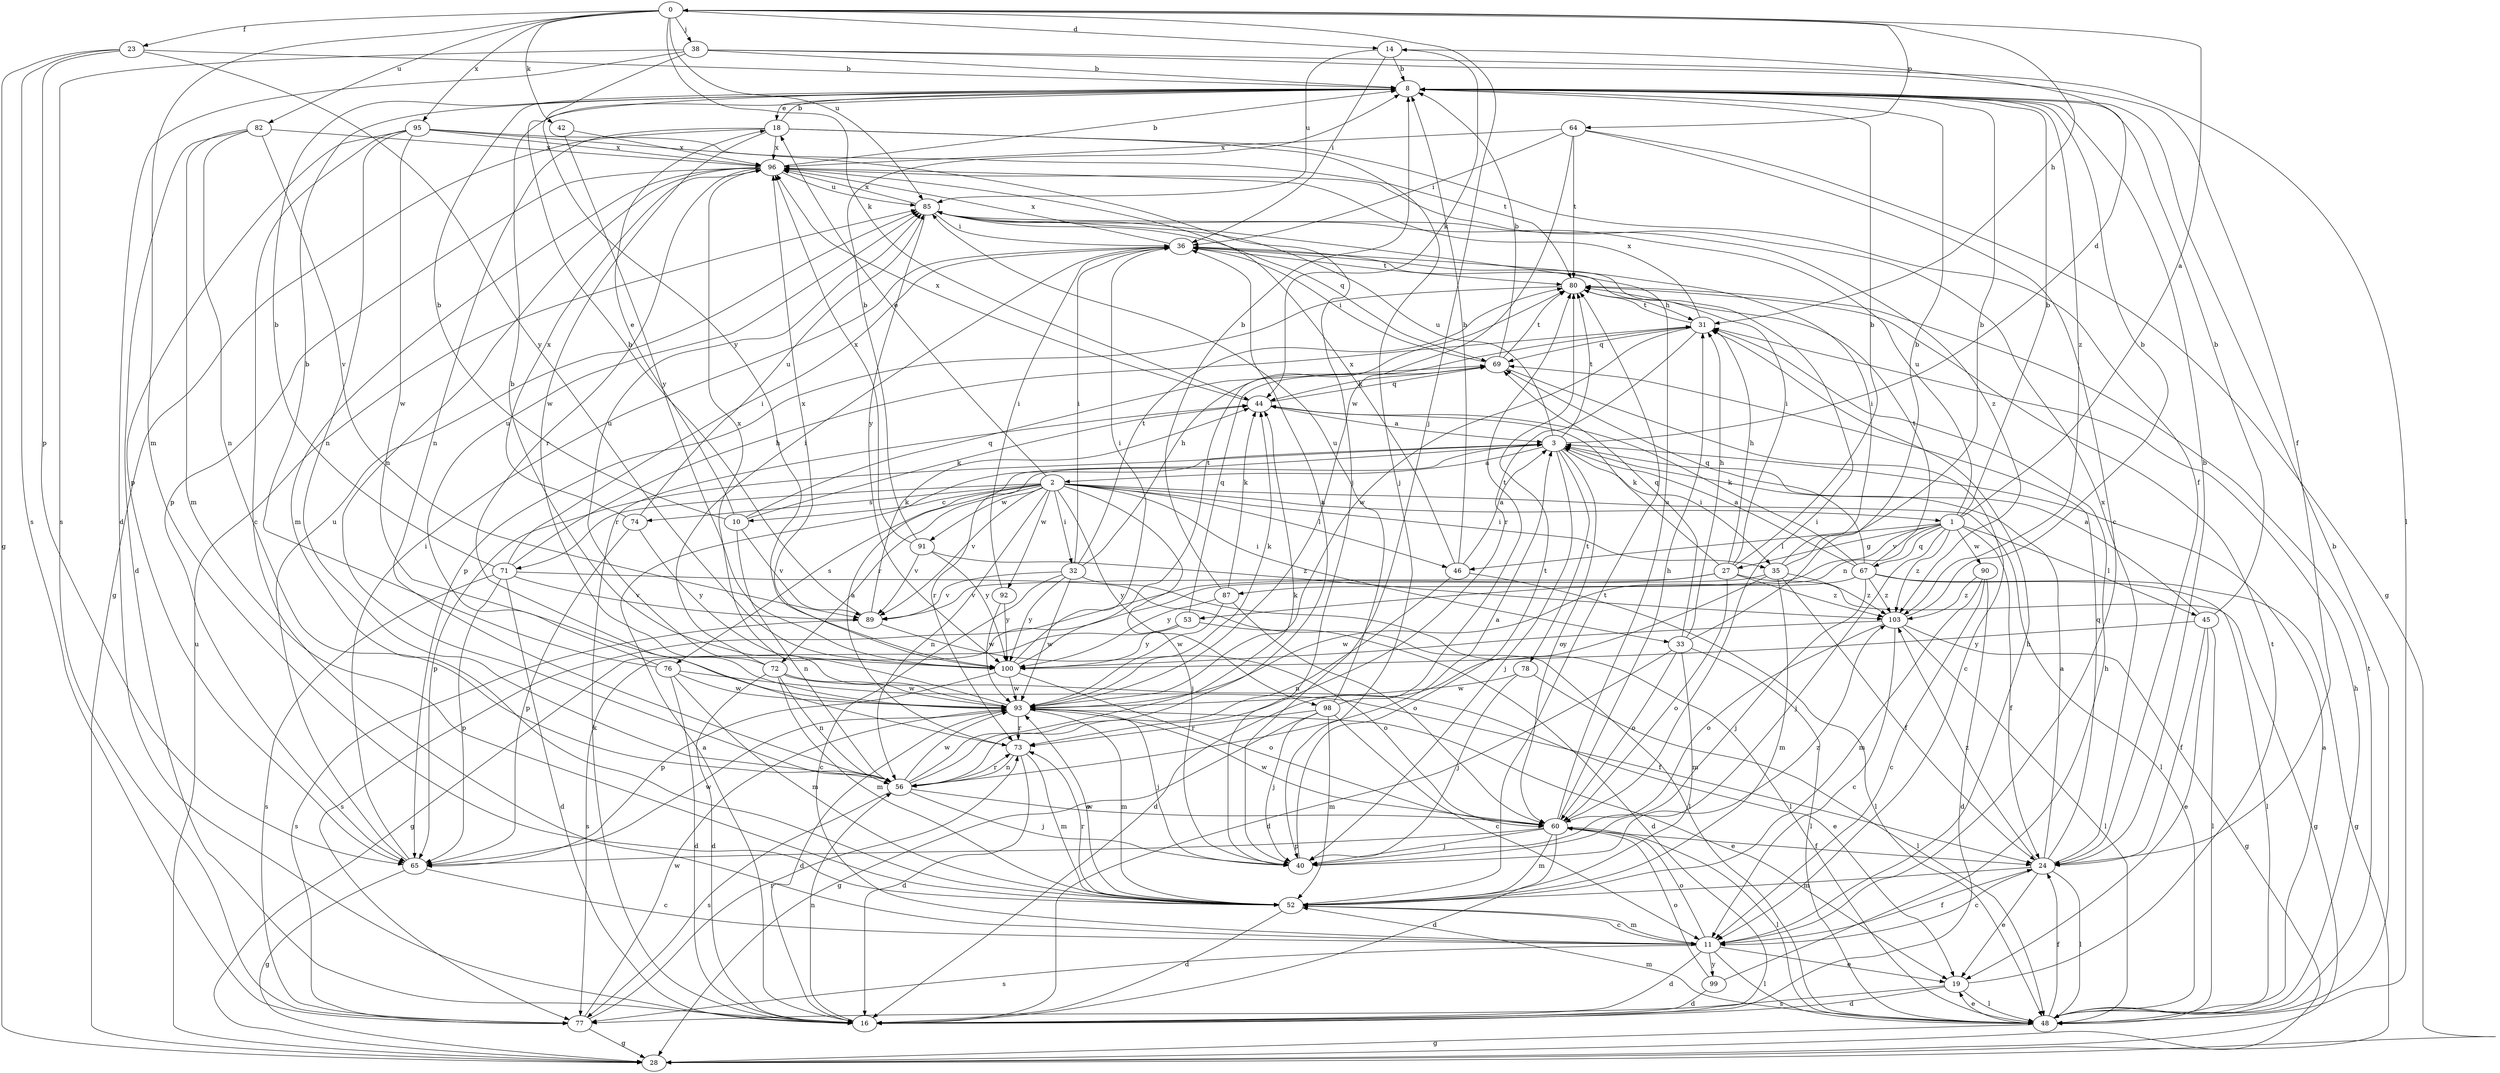 strict digraph  {
0;
1;
2;
3;
8;
10;
11;
14;
16;
18;
19;
23;
24;
27;
28;
31;
32;
33;
35;
36;
38;
40;
42;
44;
45;
46;
48;
52;
53;
56;
60;
64;
65;
67;
69;
71;
72;
73;
74;
76;
77;
78;
80;
82;
85;
87;
89;
90;
91;
92;
93;
95;
96;
98;
99;
100;
103;
0 -> 14  [label=d];
0 -> 23  [label=f];
0 -> 31  [label=h];
0 -> 38  [label=j];
0 -> 40  [label=j];
0 -> 42  [label=k];
0 -> 44  [label=k];
0 -> 52  [label=m];
0 -> 64  [label=p];
0 -> 82  [label=u];
0 -> 85  [label=u];
0 -> 95  [label=x];
1 -> 0  [label=a];
1 -> 8  [label=b];
1 -> 24  [label=f];
1 -> 27  [label=g];
1 -> 40  [label=j];
1 -> 45  [label=l];
1 -> 46  [label=l];
1 -> 53  [label=n];
1 -> 67  [label=q];
1 -> 85  [label=u];
1 -> 87  [label=v];
1 -> 90  [label=w];
1 -> 103  [label=z];
2 -> 1  [label=a];
2 -> 10  [label=c];
2 -> 18  [label=e];
2 -> 32  [label=i];
2 -> 33  [label=i];
2 -> 35  [label=i];
2 -> 40  [label=j];
2 -> 46  [label=l];
2 -> 48  [label=l];
2 -> 56  [label=n];
2 -> 71  [label=r];
2 -> 72  [label=r];
2 -> 74  [label=s];
2 -> 76  [label=s];
2 -> 89  [label=v];
2 -> 91  [label=w];
2 -> 92  [label=w];
2 -> 98  [label=y];
3 -> 2  [label=a];
3 -> 14  [label=d];
3 -> 35  [label=i];
3 -> 40  [label=j];
3 -> 60  [label=o];
3 -> 65  [label=p];
3 -> 73  [label=r];
3 -> 78  [label=t];
3 -> 80  [label=t];
3 -> 85  [label=u];
8 -> 18  [label=e];
8 -> 103  [label=z];
10 -> 8  [label=b];
10 -> 18  [label=e];
10 -> 44  [label=k];
10 -> 56  [label=n];
10 -> 69  [label=q];
10 -> 89  [label=v];
11 -> 16  [label=d];
11 -> 19  [label=e];
11 -> 24  [label=f];
11 -> 31  [label=h];
11 -> 48  [label=l];
11 -> 52  [label=m];
11 -> 60  [label=o];
11 -> 77  [label=s];
11 -> 99  [label=y];
14 -> 8  [label=b];
14 -> 36  [label=i];
14 -> 44  [label=k];
14 -> 85  [label=u];
16 -> 3  [label=a];
16 -> 44  [label=k];
16 -> 56  [label=n];
18 -> 8  [label=b];
18 -> 24  [label=f];
18 -> 28  [label=g];
18 -> 40  [label=j];
18 -> 56  [label=n];
18 -> 93  [label=w];
18 -> 96  [label=x];
19 -> 16  [label=d];
19 -> 48  [label=l];
19 -> 77  [label=s];
19 -> 80  [label=t];
23 -> 8  [label=b];
23 -> 28  [label=g];
23 -> 65  [label=p];
23 -> 77  [label=s];
23 -> 100  [label=y];
24 -> 3  [label=a];
24 -> 8  [label=b];
24 -> 11  [label=c];
24 -> 19  [label=e];
24 -> 48  [label=l];
24 -> 52  [label=m];
24 -> 69  [label=q];
24 -> 96  [label=x];
24 -> 103  [label=z];
27 -> 8  [label=b];
27 -> 28  [label=g];
27 -> 31  [label=h];
27 -> 36  [label=i];
27 -> 44  [label=k];
27 -> 60  [label=o];
27 -> 77  [label=s];
27 -> 89  [label=v];
27 -> 103  [label=z];
28 -> 85  [label=u];
31 -> 69  [label=q];
31 -> 73  [label=r];
31 -> 80  [label=t];
31 -> 93  [label=w];
31 -> 96  [label=x];
32 -> 11  [label=c];
32 -> 31  [label=h];
32 -> 36  [label=i];
32 -> 48  [label=l];
32 -> 80  [label=t];
32 -> 89  [label=v];
32 -> 93  [label=w];
32 -> 100  [label=y];
33 -> 8  [label=b];
33 -> 16  [label=d];
33 -> 31  [label=h];
33 -> 48  [label=l];
33 -> 52  [label=m];
33 -> 60  [label=o];
33 -> 69  [label=q];
35 -> 8  [label=b];
35 -> 16  [label=d];
35 -> 24  [label=f];
35 -> 28  [label=g];
35 -> 36  [label=i];
35 -> 52  [label=m];
35 -> 103  [label=z];
36 -> 80  [label=t];
36 -> 96  [label=x];
38 -> 8  [label=b];
38 -> 16  [label=d];
38 -> 24  [label=f];
38 -> 48  [label=l];
38 -> 77  [label=s];
38 -> 100  [label=y];
40 -> 80  [label=t];
40 -> 103  [label=z];
42 -> 96  [label=x];
42 -> 100  [label=y];
44 -> 3  [label=a];
44 -> 69  [label=q];
44 -> 96  [label=x];
45 -> 3  [label=a];
45 -> 8  [label=b];
45 -> 19  [label=e];
45 -> 24  [label=f];
45 -> 48  [label=l];
45 -> 100  [label=y];
46 -> 3  [label=a];
46 -> 8  [label=b];
46 -> 48  [label=l];
46 -> 56  [label=n];
46 -> 96  [label=x];
48 -> 3  [label=a];
48 -> 8  [label=b];
48 -> 19  [label=e];
48 -> 24  [label=f];
48 -> 28  [label=g];
48 -> 31  [label=h];
48 -> 52  [label=m];
48 -> 80  [label=t];
52 -> 11  [label=c];
52 -> 16  [label=d];
52 -> 73  [label=r];
52 -> 80  [label=t];
52 -> 93  [label=w];
53 -> 16  [label=d];
53 -> 69  [label=q];
53 -> 77  [label=s];
53 -> 100  [label=y];
56 -> 3  [label=a];
56 -> 36  [label=i];
56 -> 40  [label=j];
56 -> 44  [label=k];
56 -> 60  [label=o];
56 -> 73  [label=r];
56 -> 77  [label=s];
56 -> 93  [label=w];
60 -> 16  [label=d];
60 -> 24  [label=f];
60 -> 31  [label=h];
60 -> 36  [label=i];
60 -> 40  [label=j];
60 -> 48  [label=l];
60 -> 52  [label=m];
60 -> 65  [label=p];
60 -> 85  [label=u];
60 -> 93  [label=w];
64 -> 11  [label=c];
64 -> 28  [label=g];
64 -> 36  [label=i];
64 -> 80  [label=t];
64 -> 93  [label=w];
64 -> 96  [label=x];
65 -> 11  [label=c];
65 -> 28  [label=g];
65 -> 36  [label=i];
65 -> 85  [label=u];
65 -> 93  [label=w];
67 -> 3  [label=a];
67 -> 28  [label=g];
67 -> 40  [label=j];
67 -> 44  [label=k];
67 -> 48  [label=l];
67 -> 69  [label=q];
67 -> 80  [label=t];
67 -> 93  [label=w];
67 -> 103  [label=z];
69 -> 8  [label=b];
69 -> 11  [label=c];
69 -> 36  [label=i];
69 -> 44  [label=k];
69 -> 80  [label=t];
71 -> 8  [label=b];
71 -> 16  [label=d];
71 -> 31  [label=h];
71 -> 36  [label=i];
71 -> 48  [label=l];
71 -> 65  [label=p];
71 -> 77  [label=s];
71 -> 89  [label=v];
72 -> 16  [label=d];
72 -> 19  [label=e];
72 -> 36  [label=i];
72 -> 52  [label=m];
72 -> 56  [label=n];
72 -> 85  [label=u];
72 -> 93  [label=w];
73 -> 3  [label=a];
73 -> 16  [label=d];
73 -> 52  [label=m];
73 -> 56  [label=n];
74 -> 65  [label=p];
74 -> 85  [label=u];
74 -> 96  [label=x];
74 -> 100  [label=y];
76 -> 8  [label=b];
76 -> 16  [label=d];
76 -> 24  [label=f];
76 -> 52  [label=m];
76 -> 85  [label=u];
76 -> 93  [label=w];
77 -> 28  [label=g];
77 -> 73  [label=r];
77 -> 93  [label=w];
78 -> 40  [label=j];
78 -> 48  [label=l];
78 -> 93  [label=w];
80 -> 31  [label=h];
80 -> 65  [label=p];
82 -> 16  [label=d];
82 -> 52  [label=m];
82 -> 56  [label=n];
82 -> 89  [label=v];
82 -> 96  [label=x];
85 -> 36  [label=i];
85 -> 69  [label=q];
85 -> 96  [label=x];
85 -> 100  [label=y];
85 -> 103  [label=z];
87 -> 8  [label=b];
87 -> 44  [label=k];
87 -> 60  [label=o];
87 -> 93  [label=w];
87 -> 100  [label=y];
89 -> 8  [label=b];
89 -> 44  [label=k];
89 -> 60  [label=o];
89 -> 77  [label=s];
90 -> 11  [label=c];
90 -> 16  [label=d];
90 -> 52  [label=m];
90 -> 103  [label=z];
91 -> 8  [label=b];
91 -> 89  [label=v];
91 -> 96  [label=x];
91 -> 100  [label=y];
91 -> 103  [label=z];
92 -> 36  [label=i];
92 -> 93  [label=w];
92 -> 100  [label=y];
93 -> 8  [label=b];
93 -> 16  [label=d];
93 -> 19  [label=e];
93 -> 40  [label=j];
93 -> 44  [label=k];
93 -> 52  [label=m];
93 -> 73  [label=r];
93 -> 96  [label=x];
95 -> 11  [label=c];
95 -> 40  [label=j];
95 -> 56  [label=n];
95 -> 65  [label=p];
95 -> 80  [label=t];
95 -> 93  [label=w];
95 -> 96  [label=x];
96 -> 8  [label=b];
96 -> 52  [label=m];
96 -> 56  [label=n];
96 -> 65  [label=p];
96 -> 73  [label=r];
96 -> 85  [label=u];
98 -> 11  [label=c];
98 -> 28  [label=g];
98 -> 40  [label=j];
98 -> 52  [label=m];
98 -> 73  [label=r];
98 -> 80  [label=t];
98 -> 85  [label=u];
99 -> 16  [label=d];
99 -> 31  [label=h];
99 -> 60  [label=o];
100 -> 36  [label=i];
100 -> 60  [label=o];
100 -> 65  [label=p];
100 -> 80  [label=t];
100 -> 93  [label=w];
100 -> 96  [label=x];
103 -> 8  [label=b];
103 -> 11  [label=c];
103 -> 28  [label=g];
103 -> 48  [label=l];
103 -> 60  [label=o];
103 -> 100  [label=y];
}
